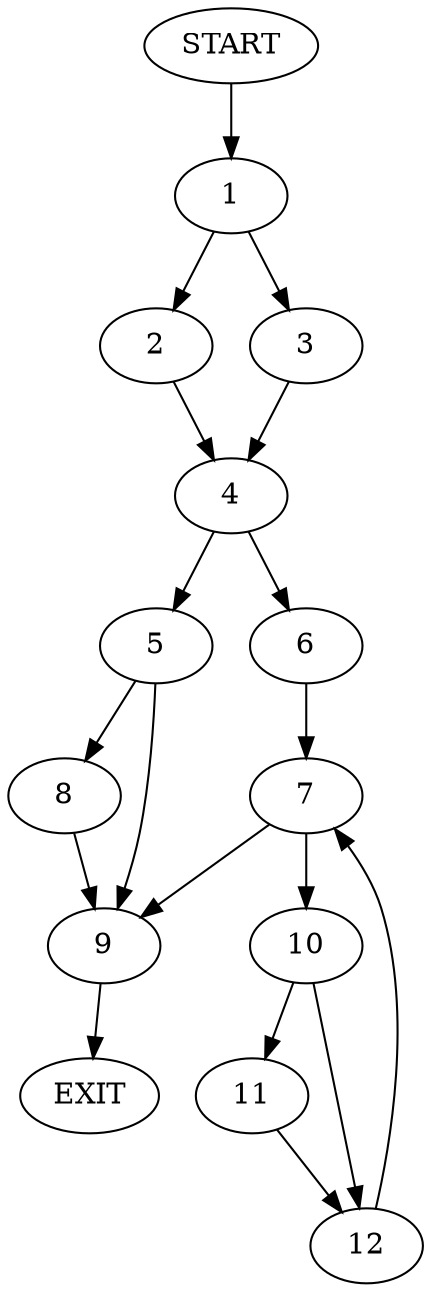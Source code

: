 digraph {
0 [label="START"]
13 [label="EXIT"]
0 -> 1
1 -> 2
1 -> 3
2 -> 4
3 -> 4
4 -> 5
4 -> 6
6 -> 7
5 -> 8
5 -> 9
8 -> 9
9 -> 13
7 -> 9
7 -> 10
10 -> 11
10 -> 12
12 -> 7
11 -> 12
}
